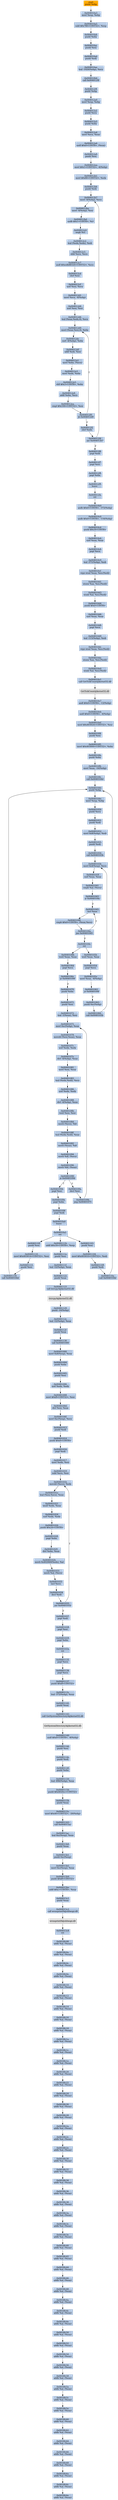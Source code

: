 digraph G {
node[shape=rectangle,style=filled,fillcolor=lightsteelblue,color=lightsteelblue]
bgcolor="transparent"
a0x004010a2pushl_ebp[label="start\npushl %ebp",fillcolor="orange",color="lightgrey"];
a0x004010a3movl_esp_ebp[label="0x004010a3\nmovl %esp, %ebp"];
a0x004010a5subl_0x780UINT32_esp[label="0x004010a5\nsubl $0x780<UINT32>, %esp"];
a0x004010abpushl_ebx[label="0x004010ab\npushl %ebx"];
a0x004010acpushl_esi[label="0x004010ac\npushl %esi"];
a0x004010adpushl_edi[label="0x004010ad\npushl %edi"];
a0x004010aeleal__1920ebp__ecx[label="0x004010ae\nleal -1920(%ebp), %ecx"];
a0x004010b4call_0x0040129f[label="0x004010b4\ncall 0x0040129f"];
a0x0040129fpushl_ebp[label="0x0040129f\npushl %ebp"];
a0x004012a0movl_esp_ebp[label="0x004012a0\nmovl %esp, %ebp"];
a0x004012a2pushl_ecx[label="0x004012a2\npushl %ecx"];
a0x004012a3pushl_ebx[label="0x004012a3\npushl %ebx"];
a0x004012a4movl_ecx_eax[label="0x004012a4\nmovl %ecx, %eax"];
a0x004012a6andl_0x0UINT8_eax_[label="0x004012a6\nandl $0x0<UINT8>, (%eax)"];
a0x004012a9pushl_esi[label="0x004012a9\npushl %esi"];
a0x004012aamovl_0x1UINT32__4ebp_[label="0x004012aa\nmovl $0x1<UINT32>, -4(%ebp)"];
a0x004012b1movl_0x80UINT32_edx[label="0x004012b1\nmovl $0x80<UINT32>, %edx"];
a0x004012b6pushl_edi[label="0x004012b6\npushl %edi"];
a0x004012b7movl__4ebp__ecx[label="0x004012b7\nmovl -4(%ebp), %ecx"];
a0x004012bamovl__4ebp__esi[label="0x004012ba\nmovl -4(%ebp), %esi"];
a0x004012bdandb_0x1UINT8_cl[label="0x004012bd\nandb $0x1<UINT8>, %cl"];
a0x004012c0negb_cl[label="0x004012c0\nnegb %cl"];
a0x004012c2leal_edxedx__edi[label="0x004012c2\nleal (%edx,%edx), %edi"];
a0x004012c5sbbl_ecx_ecx[label="0x004012c5\nsbbl %ecx, %ecx"];
a0x004012c7andl_0xedb88320UINT32_ecx[label="0x004012c7\nandl $0xedb88320<UINT32>, %ecx"];
a0x004012cdshrl_esi[label="0x004012cd\nshrl %esi"];
a0x004012cfxorl_esi_ecx[label="0x004012cf\nxorl %esi, %ecx"];
a0x004012d1movl_ecx__4ebp_[label="0x004012d1\nmovl %ecx, -4(%ebp)"];
a0x004012d4xorl_esi_esi[label="0x004012d4\nxorl %esi, %esi"];
a0x004012d6leal_eaxedx4__ecx[label="0x004012d6\nleal (%eax,%edx,4), %ecx"];
a0x004012d9movl_eaxesi4__ebx[label="0x004012d9\nmovl (%eax,%esi,4), %ebx"];
a0x004012dcxorl__4ebp__ebx[label="0x004012dc\nxorl -4(%ebp), %ebx"];
a0x004012dfaddl_edi_esi[label="0x004012df\naddl %edi, %esi"];
a0x004012e1movl_ebx_ecx_[label="0x004012e1\nmovl %ebx, (%ecx)"];
a0x004012e3movl_edx_ebx[label="0x004012e3\nmovl %edx, %ebx"];
a0x004012e5shll_0x3UINT8_ebx[label="0x004012e5\nshll $0x3<UINT8>, %ebx"];
a0x004012e8addl_ebx_ecx[label="0x004012e8\naddl %ebx, %ecx"];
a0x004012eacmpl_0x100UINT32_esi[label="0x004012ea\ncmpl $0x100<UINT32>, %esi"];
a0x004012f0jb_0x004012d9[label="0x004012f0\njb 0x004012d9"];
a0x004012f2shrl_edx[label="0x004012f2\nshrl %edx"];
a0x004012f4jne_0x004012b7[label="0x004012f4\njne 0x004012b7"];
a0x004012f6popl_edi[label="0x004012f6\npopl %edi"];
a0x004012f7popl_esi[label="0x004012f7\npopl %esi"];
a0x004012f8popl_ebx[label="0x004012f8\npopl %ebx"];
a0x004012f9leave_[label="0x004012f9\nleave "];
a0x004012faret[label="0x004012fa\nret"];
a0x004010b9andb_0x0UINT8__372ebp_[label="0x004010b9\nandb $0x0<UINT8>, -372(%ebp)"];
a0x004010c0andb_0x0UINT8__116ebp_[label="0x004010c0\nandb $0x0<UINT8>, -116(%ebp)"];
a0x004010c4pushl_0x3fUINT8[label="0x004010c4\npushl $0x3f<UINT8>"];
a0x004010c6xorl_eax_eax[label="0x004010c6\nxorl %eax, %eax"];
a0x004010c8popl_ecx[label="0x004010c8\npopl %ecx"];
a0x004010c9leal__371ebp__edi[label="0x004010c9\nleal -371(%ebp), %edi"];
a0x004010cfrepz_stosl_eax_es_edi_[label="0x004010cf\nrepz stosl %eax, %es:(%edi)"];
a0x004010d1stosw_ax_es_edi_[label="0x004010d1\nstosw %ax, %es:(%edi)"];
a0x004010d3stosb_al_es_edi_[label="0x004010d3\nstosb %al, %es:(%edi)"];
a0x004010d4pushl_0xfUINT8[label="0x004010d4\npushl $0xf<UINT8>"];
a0x004010d6xorl_eax_eax[label="0x004010d6\nxorl %eax, %eax"];
a0x004010d8popl_ecx[label="0x004010d8\npopl %ecx"];
a0x004010d9leal__115ebp__edi[label="0x004010d9\nleal -115(%ebp), %edi"];
a0x004010dcrepz_stosl_eax_es_edi_[label="0x004010dc\nrepz stosl %eax, %es:(%edi)"];
a0x004010destosw_ax_es_edi_[label="0x004010de\nstosw %ax, %es:(%edi)"];
a0x004010e0stosb_al_es_edi_[label="0x004010e0\nstosb %al, %es:(%edi)"];
a0x004010e1call_GetTickCount_kernel32_dll[label="0x004010e1\ncall GetTickCount@kernel32.dll"];
GetTickCount_kernel32_dll[label="GetTickCount@kernel32.dll",fillcolor="lightgrey",color="lightgrey"];
a0x004010e7andl_0x0UINT8__12ebp_[label="0x004010e7\nandl $0x0<UINT8>, -12(%ebp)"];
a0x004010ebandl_0x0UINT8__4ebp_[label="0x004010eb\nandl $0x0<UINT8>, -4(%ebp)"];
a0x004010efmovl_0x403024UINT32_esi[label="0x004010ef\nmovl $0x403024<UINT32>, %esi"];
a0x004010f4pushl_esi[label="0x004010f4\npushl %esi"];
a0x004010f5movl_0x403000UINT32_ebx[label="0x004010f5\nmovl $0x403000<UINT32>, %ebx"];
a0x004010fapushl_ebx[label="0x004010fa\npushl %ebx"];
a0x004010fbmovl_eax__16ebp_[label="0x004010fb\nmovl %eax, -16(%ebp)"];
a0x004010fecall_0x0040104d[label="0x004010fe\ncall 0x0040104d"];
a0x0040104dpushl_ebp[label="0x0040104d\npushl %ebp"];
a0x0040104emovl_esp_ebp[label="0x0040104e\nmovl %esp, %ebp"];
a0x00401050pushl_ecx[label="0x00401050\npushl %ecx"];
a0x00401051pushl_edi[label="0x00401051\npushl %edi"];
a0x00401052movl_0x8ebp__edi[label="0x00401052\nmovl 0x8(%ebp), %edi"];
a0x00401055pushl_edi[label="0x00401055\npushl %edi"];
a0x00401056call_0x0040103b[label="0x00401056\ncall 0x0040103b"];
a0x0040103bmovl_0x4esp__ecx[label="0x0040103b\nmovl 0x4(%esp), %ecx"];
a0x0040103fxorl_eax_eax[label="0x0040103f\nxorl %eax, %eax"];
a0x00401041cmpb_al_ecx_[label="0x00401041\ncmpb %al, (%ecx)"];
a0x00401043je_0x0040104c[label="0x00401043\nje 0x0040104c"];
a0x00401045incl_eax[label="0x00401045\nincl %eax"];
a0x00401046cmpb_0x0UINT8_eaxecx_[label="0x00401046\ncmpb $0x0<UINT8>, (%eax,%ecx)"];
a0x0040104ajne_0x00401045[label="0x0040104a\njne 0x00401045"];
a0x0040104cret[label="0x0040104c\nret"];
a0x0040105btestl_eax_eax[label="0x0040105b\ntestl %eax, %eax"];
a0x0040105dpopl_ecx[label="0x0040105d\npopl %ecx"];
a0x0040105emovl_eax__4ebp_[label="0x0040105e\nmovl %eax, -4(%ebp)"];
a0x00401061je_0x0040109f[label="0x00401061\nje 0x0040109f"];
a0x00401063pushl_0xcebp_[label="0x00401063\npushl 0xc(%ebp)"];
a0x00401066call_0x0040103b[label="0x00401066\ncall 0x0040103b"];
a0x0040106btestl_eax_eax[label="0x0040106b\ntestl %eax, %eax"];
a0x0040106dpopl_ecx[label="0x0040106d\npopl %ecx"];
a0x0040106eje_0x0040109f[label="0x0040106e\nje 0x0040109f"];
a0x00401070pushl_ebx[label="0x00401070\npushl %ebx"];
a0x00401071pushl_esi[label="0x00401071\npushl %esi"];
a0x00401072leal__1eax__esi[label="0x00401072\nleal -1(%eax), %esi"];
a0x00401075movl_0xcebp__eax[label="0x00401075\nmovl 0xc(%ebp), %eax"];
a0x00401078movsbl_esieax__eax[label="0x00401078\nmovsbl (%esi,%eax), %eax"];
a0x0040107cxorl_edx_edx[label="0x0040107c\nxorl %edx, %edx"];
a0x0040107edivl__4ebp__eax[label="0x0040107e\ndivl -4(%ebp), %eax"];
a0x00401081movl_esi_eax[label="0x00401081\nmovl %esi, %eax"];
a0x00401083leal_edxedi__ecx[label="0x00401083\nleal (%edx,%edi), %ecx"];
a0x00401086xorl_edx_edx[label="0x00401086\nxorl %edx, %edx"];
a0x00401088divl__4ebp__eax[label="0x00401088\ndivl -4(%ebp), %eax"];
a0x0040108btestl_esi_esi[label="0x0040108b\ntestl %esi, %esi"];
a0x0040108dmovb_ecx__bl[label="0x0040108d\nmovb (%ecx), %bl"];
a0x0040108fleal_edxedi__eax[label="0x0040108f\nleal (%edx,%edi), %eax"];
a0x00401092movb_eax__dl[label="0x00401092\nmovb (%eax), %dl"];
a0x00401094movb_dl_ecx_[label="0x00401094\nmovb %dl, (%ecx)"];
a0x00401096movb_bl_eax_[label="0x00401096\nmovb %bl, (%eax)"];
a0x00401098je_0x0040109d[label="0x00401098\nje 0x0040109d"];
a0x0040109adecl_esi[label="0x0040109a\ndecl %esi"];
a0x0040109bjmp_0x00401075[label="0x0040109b\njmp 0x00401075"];
a0x0040109dpopl_esi[label="0x0040109d\npopl %esi"];
a0x0040109epopl_ebx[label="0x0040109e\npopl %ebx"];
a0x0040109fpopl_edi[label="0x0040109f\npopl %edi"];
a0x004010a0leave_[label="0x004010a0\nleave "];
a0x004010a1ret[label="0x004010a1\nret"];
a0x00401103pushl_esi[label="0x00401103\npushl %esi"];
a0x00401104movl_0x403010UINT32_edi[label="0x00401104\nmovl $0x403010<UINT32>, %edi"];
a0x00401109pushl_edi[label="0x00401109\npushl %edi"];
a0x0040110acall_0x0040104d[label="0x0040110a\ncall 0x0040104d"];
a0x0040110fpushl_esi[label="0x0040110f\npushl %esi"];
a0x00401110movl_0x403014UINT32_esi[label="0x00401110\nmovl $0x403014<UINT32>, %esi"];
a0x00401115pushl_esi[label="0x00401115\npushl %esi"];
a0x00401116call_0x0040104d[label="0x00401116\ncall 0x0040104d"];
a0x0040111baddl_0x18UINT8_esp[label="0x0040111b\naddl $0x18<UINT8>, %esp"];
a0x0040111epushl_esi[label="0x0040111e\npushl %esi"];
a0x0040111fleal__52ebp__eax[label="0x0040111f\nleal -52(%ebp), %eax"];
a0x00401122pushl_eax[label="0x00401122\npushl %eax"];
a0x00401123call_lstrcpyA_kernel32_dll[label="0x00401123\ncall lstrcpyA@kernel32.dll"];
lstrcpyA_kernel32_dll[label="lstrcpyA@kernel32.dll",fillcolor="lightgrey",color="lightgrey"];
a0x00401129pushl__16ebp_[label="0x00401129\npushl -16(%ebp)"];
a0x0040112cleal__52ebp__eax[label="0x0040112c\nleal -52(%ebp), %eax"];
a0x0040112fpushl_eax[label="0x0040112f\npushl %eax"];
a0x00401130call_0x00401000[label="0x00401130\ncall 0x00401000"];
a0x00401000movl_0x8esp__eax[label="0x00401000\nmovl 0x8(%esp), %eax"];
a0x00401004pushl_ebx[label="0x00401004\npushl %ebx"];
a0x00401005pushl_esi[label="0x00401005\npushl %esi"];
a0x00401006xorl_edx_edx[label="0x00401006\nxorl %edx, %edx"];
a0x00401008movl_0xffUINT32_esi[label="0x00401008\nmovl $0xff<UINT32>, %esi"];
a0x0040100ddivl_esi_eax[label="0x0040100d\ndivl %esi, %eax"];
a0x0040100fmovl_0xcesp__ecx[label="0x0040100f\nmovl 0xc(%esp), %ecx"];
a0x00401013pushl_edi[label="0x00401013\npushl %edi"];
a0x00401014pushl_0x8UINT8[label="0x00401014\npushl $0x8<UINT8>"];
a0x00401016popl_edi[label="0x00401016\npopl %edi"];
a0x00401017movl_edx_esi[label="0x00401017\nmovl %edx, %esi"];
a0x00401019subl_ecx_esi[label="0x00401019\nsubl %ecx, %esi"];
a0x0040101bmovsbl_ecx__edx[label="0x0040101b\nmovsbl (%ecx), %edx"];
a0x0040101eleal_esiecx__eax[label="0x0040101e\nleal (%esi,%ecx), %eax"];
a0x00401021imull_edx_eax[label="0x00401021\nimull %edx, %eax"];
a0x00401024xorl_edx_edx[label="0x00401024\nxorl %edx, %edx"];
a0x00401026pushl_0x24UINT8[label="0x00401026\npushl $0x24<UINT8>"];
a0x00401028popl_ebx[label="0x00401028\npopl %ebx"];
a0x00401029divl_ebx_eax[label="0x00401029\ndivl %ebx, %eax"];
a0x0040102bmovb_0x402060edx__al[label="0x0040102b\nmovb 0x402060(%edx), %al"];
a0x00401031movb_al_ecx_[label="0x00401031\nmovb %al, (%ecx)"];
a0x00401033incl_ecx[label="0x00401033\nincl %ecx"];
a0x00401034decl_edi[label="0x00401034\ndecl %edi"];
a0x00401035jne_0x0040101b[label="0x00401035\njne 0x0040101b"];
a0x00401037popl_edi[label="0x00401037\npopl %edi"];
a0x00401038popl_esi[label="0x00401038\npopl %esi"];
a0x00401039popl_ebx[label="0x00401039\npopl %ebx"];
a0x0040103aret[label="0x0040103a\nret"];
a0x00401135popl_ecx[label="0x00401135\npopl %ecx"];
a0x00401136popl_ecx[label="0x00401136\npopl %ecx"];
a0x00401137pushl_0xffUINT32[label="0x00401137\npushl $0xff<UINT32>"];
a0x0040113cleal__372ebp__eax[label="0x0040113c\nleal -372(%ebp), %eax"];
a0x00401142pushl_eax[label="0x00401142\npushl %eax"];
a0x00401143call_GetSystemDirectoryA_kernel32_dll[label="0x00401143\ncall GetSystemDirectoryA@kernel32.dll"];
GetSystemDirectoryA_kernel32_dll[label="GetSystemDirectoryA@kernel32.dll",fillcolor="lightgrey",color="lightgrey"];
a0x00401149andl_0x0UINT8__8ebp_[label="0x00401149\nandl $0x0<UINT8>, -8(%ebp)"];
a0x0040114dpushl_esi[label="0x0040114d\npushl %esi"];
a0x0040114epushl_edi[label="0x0040114e\npushl %edi"];
a0x0040114fpushl_ebx[label="0x0040114f\npushl %ebx"];
a0x00401150leal__896ebp__eax[label="0x00401150\nleal -896(%ebp), %eax"];
a0x00401156pushl_0x4020ccUINT32[label="0x00401156\npushl $0x4020cc<UINT32>"];
a0x0040115bpushl_eax[label="0x0040115b\npushl %eax"];
a0x0040115cmovl_0x40UINT32__20ebp_[label="0x0040115c\nmovl $0x40<UINT32>, -20(%ebp)"];
a0x00401163call_0x004015ac[label="0x00401163\ncall 0x004015ac"];
a0x004015acleal_0xcesp__eax[label="0x004015ac\nleal 0xc(%esp), %eax"];
a0x004015b0pushl_eax[label="0x004015b0\npushl %eax"];
a0x004015b1pushl_0xcesp_[label="0x004015b1\npushl 0xc(%esp)"];
a0x004015b5movl_0xcesp__eax[label="0x004015b5\nmovl 0xc(%esp), %eax"];
a0x004015b9pushl_0xffUINT32[label="0x004015b9\npushl $0xff<UINT32>"];
a0x004015beaddl_0xcUINT8_eax[label="0x004015be\naddl $0xc<UINT8>, %eax"];
a0x004015c1pushl_eax[label="0x004015c1\npushl %eax"];
a0x004015c2call_wvnsprintfA_shlwapi_dll[label="0x004015c2\ncall wvnsprintfA@shlwapi.dll"];
wvnsprintfA_shlwapi_dll[label="wvnsprintfA@shlwapi.dll",fillcolor="lightgrey",color="lightgrey"];
a0x004015c8ret[label="0x004015c8\nret"];
a0x0018fc08addb_al_eax_[label="0x0018fc08\naddb %al, (%eax)"];
a0x0018fc0aaddb_al_eax_[label="0x0018fc0a\naddb %al, (%eax)"];
a0x0018fc0caddb_al_eax_[label="0x0018fc0c\naddb %al, (%eax)"];
a0x0018fc0eaddb_al_eax_[label="0x0018fc0e\naddb %al, (%eax)"];
a0x0018fc10addb_al_eax_[label="0x0018fc10\naddb %al, (%eax)"];
a0x0018fc12addb_al_eax_[label="0x0018fc12\naddb %al, (%eax)"];
a0x0018fc14addb_al_eax_[label="0x0018fc14\naddb %al, (%eax)"];
a0x0018fc16addb_al_eax_[label="0x0018fc16\naddb %al, (%eax)"];
a0x0018fc18addb_al_eax_[label="0x0018fc18\naddb %al, (%eax)"];
a0x0018fc1aaddb_al_eax_[label="0x0018fc1a\naddb %al, (%eax)"];
a0x0018fc1caddb_al_eax_[label="0x0018fc1c\naddb %al, (%eax)"];
a0x0018fc1eaddb_al_eax_[label="0x0018fc1e\naddb %al, (%eax)"];
a0x0018fc20addb_al_eax_[label="0x0018fc20\naddb %al, (%eax)"];
a0x0018fc22addb_al_eax_[label="0x0018fc22\naddb %al, (%eax)"];
a0x0018fc24addb_al_eax_[label="0x0018fc24\naddb %al, (%eax)"];
a0x0018fc26addb_al_eax_[label="0x0018fc26\naddb %al, (%eax)"];
a0x0018fc28addb_al_eax_[label="0x0018fc28\naddb %al, (%eax)"];
a0x0018fc2aaddb_al_eax_[label="0x0018fc2a\naddb %al, (%eax)"];
a0x0018fc2caddb_al_eax_[label="0x0018fc2c\naddb %al, (%eax)"];
a0x0018fc2eaddb_al_eax_[label="0x0018fc2e\naddb %al, (%eax)"];
a0x0018fc30addb_al_eax_[label="0x0018fc30\naddb %al, (%eax)"];
a0x0018fc32addb_al_eax_[label="0x0018fc32\naddb %al, (%eax)"];
a0x0018fc34addb_al_eax_[label="0x0018fc34\naddb %al, (%eax)"];
a0x0018fc36addb_al_eax_[label="0x0018fc36\naddb %al, (%eax)"];
a0x0018fc38addb_al_eax_[label="0x0018fc38\naddb %al, (%eax)"];
a0x0018fc3aaddb_al_eax_[label="0x0018fc3a\naddb %al, (%eax)"];
a0x0018fc3caddb_al_eax_[label="0x0018fc3c\naddb %al, (%eax)"];
a0x0018fc3eaddb_al_eax_[label="0x0018fc3e\naddb %al, (%eax)"];
a0x0018fc40addb_al_eax_[label="0x0018fc40\naddb %al, (%eax)"];
a0x0018fc42addb_al_eax_[label="0x0018fc42\naddb %al, (%eax)"];
a0x0018fc44addb_al_eax_[label="0x0018fc44\naddb %al, (%eax)"];
a0x0018fc46addb_al_eax_[label="0x0018fc46\naddb %al, (%eax)"];
a0x0018fc48addb_al_eax_[label="0x0018fc48\naddb %al, (%eax)"];
a0x0018fc4aaddb_al_eax_[label="0x0018fc4a\naddb %al, (%eax)"];
a0x0018fc4caddb_al_eax_[label="0x0018fc4c\naddb %al, (%eax)"];
a0x0018fc4eaddb_al_eax_[label="0x0018fc4e\naddb %al, (%eax)"];
a0x0018fc50addb_al_eax_[label="0x0018fc50\naddb %al, (%eax)"];
a0x0018fc52addb_al_eax_[label="0x0018fc52\naddb %al, (%eax)"];
a0x0018fc54addb_al_eax_[label="0x0018fc54\naddb %al, (%eax)"];
a0x0018fc56addb_al_eax_[label="0x0018fc56\naddb %al, (%eax)"];
a0x0018fc58addb_al_eax_[label="0x0018fc58\naddb %al, (%eax)"];
a0x0018fc5aaddb_al_eax_[label="0x0018fc5a\naddb %al, (%eax)"];
a0x0018fc5caddb_al_eax_[label="0x0018fc5c\naddb %al, (%eax)"];
a0x0018fc5eaddb_al_eax_[label="0x0018fc5e\naddb %al, (%eax)"];
a0x0018fc60addb_al_eax_[label="0x0018fc60\naddb %al, (%eax)"];
a0x0018fc62addb_al_eax_[label="0x0018fc62\naddb %al, (%eax)"];
a0x0018fc64addb_al_eax_[label="0x0018fc64\naddb %al, (%eax)"];
a0x0018fc66addb_al_eax_[label="0x0018fc66\naddb %al, (%eax)"];
a0x0018fc68addb_al_eax_[label="0x0018fc68\naddb %al, (%eax)"];
a0x0018fc6aaddb_al_eax_[label="0x0018fc6a\naddb %al, (%eax)"];
a0x0018fc6caddb_al_eax_[label="0x0018fc6c\naddb %al, (%eax)"];
a0x0018fc6eaddb_al_eax_[label="0x0018fc6e\naddb %al, (%eax)"];
a0x004010a2pushl_ebp -> a0x004010a3movl_esp_ebp [color="#000000"];
a0x004010a3movl_esp_ebp -> a0x004010a5subl_0x780UINT32_esp [color="#000000"];
a0x004010a5subl_0x780UINT32_esp -> a0x004010abpushl_ebx [color="#000000"];
a0x004010abpushl_ebx -> a0x004010acpushl_esi [color="#000000"];
a0x004010acpushl_esi -> a0x004010adpushl_edi [color="#000000"];
a0x004010adpushl_edi -> a0x004010aeleal__1920ebp__ecx [color="#000000"];
a0x004010aeleal__1920ebp__ecx -> a0x004010b4call_0x0040129f [color="#000000"];
a0x004010b4call_0x0040129f -> a0x0040129fpushl_ebp [color="#000000"];
a0x0040129fpushl_ebp -> a0x004012a0movl_esp_ebp [color="#000000"];
a0x004012a0movl_esp_ebp -> a0x004012a2pushl_ecx [color="#000000"];
a0x004012a2pushl_ecx -> a0x004012a3pushl_ebx [color="#000000"];
a0x004012a3pushl_ebx -> a0x004012a4movl_ecx_eax [color="#000000"];
a0x004012a4movl_ecx_eax -> a0x004012a6andl_0x0UINT8_eax_ [color="#000000"];
a0x004012a6andl_0x0UINT8_eax_ -> a0x004012a9pushl_esi [color="#000000"];
a0x004012a9pushl_esi -> a0x004012aamovl_0x1UINT32__4ebp_ [color="#000000"];
a0x004012aamovl_0x1UINT32__4ebp_ -> a0x004012b1movl_0x80UINT32_edx [color="#000000"];
a0x004012b1movl_0x80UINT32_edx -> a0x004012b6pushl_edi [color="#000000"];
a0x004012b6pushl_edi -> a0x004012b7movl__4ebp__ecx [color="#000000"];
a0x004012b7movl__4ebp__ecx -> a0x004012bamovl__4ebp__esi [color="#000000"];
a0x004012bamovl__4ebp__esi -> a0x004012bdandb_0x1UINT8_cl [color="#000000"];
a0x004012bdandb_0x1UINT8_cl -> a0x004012c0negb_cl [color="#000000"];
a0x004012c0negb_cl -> a0x004012c2leal_edxedx__edi [color="#000000"];
a0x004012c2leal_edxedx__edi -> a0x004012c5sbbl_ecx_ecx [color="#000000"];
a0x004012c5sbbl_ecx_ecx -> a0x004012c7andl_0xedb88320UINT32_ecx [color="#000000"];
a0x004012c7andl_0xedb88320UINT32_ecx -> a0x004012cdshrl_esi [color="#000000"];
a0x004012cdshrl_esi -> a0x004012cfxorl_esi_ecx [color="#000000"];
a0x004012cfxorl_esi_ecx -> a0x004012d1movl_ecx__4ebp_ [color="#000000"];
a0x004012d1movl_ecx__4ebp_ -> a0x004012d4xorl_esi_esi [color="#000000"];
a0x004012d4xorl_esi_esi -> a0x004012d6leal_eaxedx4__ecx [color="#000000"];
a0x004012d6leal_eaxedx4__ecx -> a0x004012d9movl_eaxesi4__ebx [color="#000000"];
a0x004012d9movl_eaxesi4__ebx -> a0x004012dcxorl__4ebp__ebx [color="#000000"];
a0x004012dcxorl__4ebp__ebx -> a0x004012dfaddl_edi_esi [color="#000000"];
a0x004012dfaddl_edi_esi -> a0x004012e1movl_ebx_ecx_ [color="#000000"];
a0x004012e1movl_ebx_ecx_ -> a0x004012e3movl_edx_ebx [color="#000000"];
a0x004012e3movl_edx_ebx -> a0x004012e5shll_0x3UINT8_ebx [color="#000000"];
a0x004012e5shll_0x3UINT8_ebx -> a0x004012e8addl_ebx_ecx [color="#000000"];
a0x004012e8addl_ebx_ecx -> a0x004012eacmpl_0x100UINT32_esi [color="#000000"];
a0x004012eacmpl_0x100UINT32_esi -> a0x004012f0jb_0x004012d9 [color="#000000"];
a0x004012f0jb_0x004012d9 -> a0x004012f2shrl_edx [color="#000000",label="F"];
a0x004012f2shrl_edx -> a0x004012f4jne_0x004012b7 [color="#000000"];
a0x004012f4jne_0x004012b7 -> a0x004012b7movl__4ebp__ecx [color="#000000",label="T"];
a0x004012f0jb_0x004012d9 -> a0x004012d9movl_eaxesi4__ebx [color="#000000",label="T"];
a0x004012f4jne_0x004012b7 -> a0x004012f6popl_edi [color="#000000",label="F"];
a0x004012f6popl_edi -> a0x004012f7popl_esi [color="#000000"];
a0x004012f7popl_esi -> a0x004012f8popl_ebx [color="#000000"];
a0x004012f8popl_ebx -> a0x004012f9leave_ [color="#000000"];
a0x004012f9leave_ -> a0x004012faret [color="#000000"];
a0x004012faret -> a0x004010b9andb_0x0UINT8__372ebp_ [color="#000000"];
a0x004010b9andb_0x0UINT8__372ebp_ -> a0x004010c0andb_0x0UINT8__116ebp_ [color="#000000"];
a0x004010c0andb_0x0UINT8__116ebp_ -> a0x004010c4pushl_0x3fUINT8 [color="#000000"];
a0x004010c4pushl_0x3fUINT8 -> a0x004010c6xorl_eax_eax [color="#000000"];
a0x004010c6xorl_eax_eax -> a0x004010c8popl_ecx [color="#000000"];
a0x004010c8popl_ecx -> a0x004010c9leal__371ebp__edi [color="#000000"];
a0x004010c9leal__371ebp__edi -> a0x004010cfrepz_stosl_eax_es_edi_ [color="#000000"];
a0x004010cfrepz_stosl_eax_es_edi_ -> a0x004010d1stosw_ax_es_edi_ [color="#000000"];
a0x004010d1stosw_ax_es_edi_ -> a0x004010d3stosb_al_es_edi_ [color="#000000"];
a0x004010d3stosb_al_es_edi_ -> a0x004010d4pushl_0xfUINT8 [color="#000000"];
a0x004010d4pushl_0xfUINT8 -> a0x004010d6xorl_eax_eax [color="#000000"];
a0x004010d6xorl_eax_eax -> a0x004010d8popl_ecx [color="#000000"];
a0x004010d8popl_ecx -> a0x004010d9leal__115ebp__edi [color="#000000"];
a0x004010d9leal__115ebp__edi -> a0x004010dcrepz_stosl_eax_es_edi_ [color="#000000"];
a0x004010dcrepz_stosl_eax_es_edi_ -> a0x004010destosw_ax_es_edi_ [color="#000000"];
a0x004010destosw_ax_es_edi_ -> a0x004010e0stosb_al_es_edi_ [color="#000000"];
a0x004010e0stosb_al_es_edi_ -> a0x004010e1call_GetTickCount_kernel32_dll [color="#000000"];
a0x004010e1call_GetTickCount_kernel32_dll -> GetTickCount_kernel32_dll [color="#000000"];
GetTickCount_kernel32_dll -> a0x004010e7andl_0x0UINT8__12ebp_ [color="#000000"];
a0x004010e7andl_0x0UINT8__12ebp_ -> a0x004010ebandl_0x0UINT8__4ebp_ [color="#000000"];
a0x004010ebandl_0x0UINT8__4ebp_ -> a0x004010efmovl_0x403024UINT32_esi [color="#000000"];
a0x004010efmovl_0x403024UINT32_esi -> a0x004010f4pushl_esi [color="#000000"];
a0x004010f4pushl_esi -> a0x004010f5movl_0x403000UINT32_ebx [color="#000000"];
a0x004010f5movl_0x403000UINT32_ebx -> a0x004010fapushl_ebx [color="#000000"];
a0x004010fapushl_ebx -> a0x004010fbmovl_eax__16ebp_ [color="#000000"];
a0x004010fbmovl_eax__16ebp_ -> a0x004010fecall_0x0040104d [color="#000000"];
a0x004010fecall_0x0040104d -> a0x0040104dpushl_ebp [color="#000000"];
a0x0040104dpushl_ebp -> a0x0040104emovl_esp_ebp [color="#000000"];
a0x0040104emovl_esp_ebp -> a0x00401050pushl_ecx [color="#000000"];
a0x00401050pushl_ecx -> a0x00401051pushl_edi [color="#000000"];
a0x00401051pushl_edi -> a0x00401052movl_0x8ebp__edi [color="#000000"];
a0x00401052movl_0x8ebp__edi -> a0x00401055pushl_edi [color="#000000"];
a0x00401055pushl_edi -> a0x00401056call_0x0040103b [color="#000000"];
a0x00401056call_0x0040103b -> a0x0040103bmovl_0x4esp__ecx [color="#000000"];
a0x0040103bmovl_0x4esp__ecx -> a0x0040103fxorl_eax_eax [color="#000000"];
a0x0040103fxorl_eax_eax -> a0x00401041cmpb_al_ecx_ [color="#000000"];
a0x00401041cmpb_al_ecx_ -> a0x00401043je_0x0040104c [color="#000000"];
a0x00401043je_0x0040104c -> a0x00401045incl_eax [color="#000000",label="F"];
a0x00401045incl_eax -> a0x00401046cmpb_0x0UINT8_eaxecx_ [color="#000000"];
a0x00401046cmpb_0x0UINT8_eaxecx_ -> a0x0040104ajne_0x00401045 [color="#000000"];
a0x0040104ajne_0x00401045 -> a0x00401045incl_eax [color="#000000",label="T"];
a0x0040104ajne_0x00401045 -> a0x0040104cret [color="#000000",label="F"];
a0x0040104cret -> a0x0040105btestl_eax_eax [color="#000000"];
a0x0040105btestl_eax_eax -> a0x0040105dpopl_ecx [color="#000000"];
a0x0040105dpopl_ecx -> a0x0040105emovl_eax__4ebp_ [color="#000000"];
a0x0040105emovl_eax__4ebp_ -> a0x00401061je_0x0040109f [color="#000000"];
a0x00401061je_0x0040109f -> a0x00401063pushl_0xcebp_ [color="#000000",label="F"];
a0x00401063pushl_0xcebp_ -> a0x00401066call_0x0040103b [color="#000000"];
a0x00401066call_0x0040103b -> a0x0040103bmovl_0x4esp__ecx [color="#000000"];
a0x0040104cret -> a0x0040106btestl_eax_eax [color="#000000"];
a0x0040106btestl_eax_eax -> a0x0040106dpopl_ecx [color="#000000"];
a0x0040106dpopl_ecx -> a0x0040106eje_0x0040109f [color="#000000"];
a0x0040106eje_0x0040109f -> a0x00401070pushl_ebx [color="#000000",label="F"];
a0x00401070pushl_ebx -> a0x00401071pushl_esi [color="#000000"];
a0x00401071pushl_esi -> a0x00401072leal__1eax__esi [color="#000000"];
a0x00401072leal__1eax__esi -> a0x00401075movl_0xcebp__eax [color="#000000"];
a0x00401075movl_0xcebp__eax -> a0x00401078movsbl_esieax__eax [color="#000000"];
a0x00401078movsbl_esieax__eax -> a0x0040107cxorl_edx_edx [color="#000000"];
a0x0040107cxorl_edx_edx -> a0x0040107edivl__4ebp__eax [color="#000000"];
a0x0040107edivl__4ebp__eax -> a0x00401081movl_esi_eax [color="#000000"];
a0x00401081movl_esi_eax -> a0x00401083leal_edxedi__ecx [color="#000000"];
a0x00401083leal_edxedi__ecx -> a0x00401086xorl_edx_edx [color="#000000"];
a0x00401086xorl_edx_edx -> a0x00401088divl__4ebp__eax [color="#000000"];
a0x00401088divl__4ebp__eax -> a0x0040108btestl_esi_esi [color="#000000"];
a0x0040108btestl_esi_esi -> a0x0040108dmovb_ecx__bl [color="#000000"];
a0x0040108dmovb_ecx__bl -> a0x0040108fleal_edxedi__eax [color="#000000"];
a0x0040108fleal_edxedi__eax -> a0x00401092movb_eax__dl [color="#000000"];
a0x00401092movb_eax__dl -> a0x00401094movb_dl_ecx_ [color="#000000"];
a0x00401094movb_dl_ecx_ -> a0x00401096movb_bl_eax_ [color="#000000"];
a0x00401096movb_bl_eax_ -> a0x00401098je_0x0040109d [color="#000000"];
a0x00401098je_0x0040109d -> a0x0040109adecl_esi [color="#000000",label="F"];
a0x0040109adecl_esi -> a0x0040109bjmp_0x00401075 [color="#000000"];
a0x0040109bjmp_0x00401075 -> a0x00401075movl_0xcebp__eax [color="#000000"];
a0x00401098je_0x0040109d -> a0x0040109dpopl_esi [color="#000000",label="T"];
a0x0040109dpopl_esi -> a0x0040109epopl_ebx [color="#000000"];
a0x0040109epopl_ebx -> a0x0040109fpopl_edi [color="#000000"];
a0x0040109fpopl_edi -> a0x004010a0leave_ [color="#000000"];
a0x004010a0leave_ -> a0x004010a1ret [color="#000000"];
a0x004010a1ret -> a0x00401103pushl_esi [color="#000000"];
a0x00401103pushl_esi -> a0x00401104movl_0x403010UINT32_edi [color="#000000"];
a0x00401104movl_0x403010UINT32_edi -> a0x00401109pushl_edi [color="#000000"];
a0x00401109pushl_edi -> a0x0040110acall_0x0040104d [color="#000000"];
a0x0040110acall_0x0040104d -> a0x0040104dpushl_ebp [color="#000000"];
a0x004010a1ret -> a0x0040110fpushl_esi [color="#000000"];
a0x0040110fpushl_esi -> a0x00401110movl_0x403014UINT32_esi [color="#000000"];
a0x00401110movl_0x403014UINT32_esi -> a0x00401115pushl_esi [color="#000000"];
a0x00401115pushl_esi -> a0x00401116call_0x0040104d [color="#000000"];
a0x00401116call_0x0040104d -> a0x0040104dpushl_ebp [color="#000000"];
a0x004010a1ret -> a0x0040111baddl_0x18UINT8_esp [color="#000000"];
a0x0040111baddl_0x18UINT8_esp -> a0x0040111epushl_esi [color="#000000"];
a0x0040111epushl_esi -> a0x0040111fleal__52ebp__eax [color="#000000"];
a0x0040111fleal__52ebp__eax -> a0x00401122pushl_eax [color="#000000"];
a0x00401122pushl_eax -> a0x00401123call_lstrcpyA_kernel32_dll [color="#000000"];
a0x00401123call_lstrcpyA_kernel32_dll -> lstrcpyA_kernel32_dll [color="#000000"];
lstrcpyA_kernel32_dll -> a0x00401129pushl__16ebp_ [color="#000000"];
a0x00401129pushl__16ebp_ -> a0x0040112cleal__52ebp__eax [color="#000000"];
a0x0040112cleal__52ebp__eax -> a0x0040112fpushl_eax [color="#000000"];
a0x0040112fpushl_eax -> a0x00401130call_0x00401000 [color="#000000"];
a0x00401130call_0x00401000 -> a0x00401000movl_0x8esp__eax [color="#000000"];
a0x00401000movl_0x8esp__eax -> a0x00401004pushl_ebx [color="#000000"];
a0x00401004pushl_ebx -> a0x00401005pushl_esi [color="#000000"];
a0x00401005pushl_esi -> a0x00401006xorl_edx_edx [color="#000000"];
a0x00401006xorl_edx_edx -> a0x00401008movl_0xffUINT32_esi [color="#000000"];
a0x00401008movl_0xffUINT32_esi -> a0x0040100ddivl_esi_eax [color="#000000"];
a0x0040100ddivl_esi_eax -> a0x0040100fmovl_0xcesp__ecx [color="#000000"];
a0x0040100fmovl_0xcesp__ecx -> a0x00401013pushl_edi [color="#000000"];
a0x00401013pushl_edi -> a0x00401014pushl_0x8UINT8 [color="#000000"];
a0x00401014pushl_0x8UINT8 -> a0x00401016popl_edi [color="#000000"];
a0x00401016popl_edi -> a0x00401017movl_edx_esi [color="#000000"];
a0x00401017movl_edx_esi -> a0x00401019subl_ecx_esi [color="#000000"];
a0x00401019subl_ecx_esi -> a0x0040101bmovsbl_ecx__edx [color="#000000"];
a0x0040101bmovsbl_ecx__edx -> a0x0040101eleal_esiecx__eax [color="#000000"];
a0x0040101eleal_esiecx__eax -> a0x00401021imull_edx_eax [color="#000000"];
a0x00401021imull_edx_eax -> a0x00401024xorl_edx_edx [color="#000000"];
a0x00401024xorl_edx_edx -> a0x00401026pushl_0x24UINT8 [color="#000000"];
a0x00401026pushl_0x24UINT8 -> a0x00401028popl_ebx [color="#000000"];
a0x00401028popl_ebx -> a0x00401029divl_ebx_eax [color="#000000"];
a0x00401029divl_ebx_eax -> a0x0040102bmovb_0x402060edx__al [color="#000000"];
a0x0040102bmovb_0x402060edx__al -> a0x00401031movb_al_ecx_ [color="#000000"];
a0x00401031movb_al_ecx_ -> a0x00401033incl_ecx [color="#000000"];
a0x00401033incl_ecx -> a0x00401034decl_edi [color="#000000"];
a0x00401034decl_edi -> a0x00401035jne_0x0040101b [color="#000000"];
a0x00401035jne_0x0040101b -> a0x0040101bmovsbl_ecx__edx [color="#000000",label="T"];
a0x00401035jne_0x0040101b -> a0x00401037popl_edi [color="#000000",label="F"];
a0x00401037popl_edi -> a0x00401038popl_esi [color="#000000"];
a0x00401038popl_esi -> a0x00401039popl_ebx [color="#000000"];
a0x00401039popl_ebx -> a0x0040103aret [color="#000000"];
a0x0040103aret -> a0x00401135popl_ecx [color="#000000"];
a0x00401135popl_ecx -> a0x00401136popl_ecx [color="#000000"];
a0x00401136popl_ecx -> a0x00401137pushl_0xffUINT32 [color="#000000"];
a0x00401137pushl_0xffUINT32 -> a0x0040113cleal__372ebp__eax [color="#000000"];
a0x0040113cleal__372ebp__eax -> a0x00401142pushl_eax [color="#000000"];
a0x00401142pushl_eax -> a0x00401143call_GetSystemDirectoryA_kernel32_dll [color="#000000"];
a0x00401143call_GetSystemDirectoryA_kernel32_dll -> GetSystemDirectoryA_kernel32_dll [color="#000000"];
GetSystemDirectoryA_kernel32_dll -> a0x00401149andl_0x0UINT8__8ebp_ [color="#000000"];
a0x00401149andl_0x0UINT8__8ebp_ -> a0x0040114dpushl_esi [color="#000000"];
a0x0040114dpushl_esi -> a0x0040114epushl_edi [color="#000000"];
a0x0040114epushl_edi -> a0x0040114fpushl_ebx [color="#000000"];
a0x0040114fpushl_ebx -> a0x00401150leal__896ebp__eax [color="#000000"];
a0x00401150leal__896ebp__eax -> a0x00401156pushl_0x4020ccUINT32 [color="#000000"];
a0x00401156pushl_0x4020ccUINT32 -> a0x0040115bpushl_eax [color="#000000"];
a0x0040115bpushl_eax -> a0x0040115cmovl_0x40UINT32__20ebp_ [color="#000000"];
a0x0040115cmovl_0x40UINT32__20ebp_ -> a0x00401163call_0x004015ac [color="#000000"];
a0x00401163call_0x004015ac -> a0x004015acleal_0xcesp__eax [color="#000000"];
a0x004015acleal_0xcesp__eax -> a0x004015b0pushl_eax [color="#000000"];
a0x004015b0pushl_eax -> a0x004015b1pushl_0xcesp_ [color="#000000"];
a0x004015b1pushl_0xcesp_ -> a0x004015b5movl_0xcesp__eax [color="#000000"];
a0x004015b5movl_0xcesp__eax -> a0x004015b9pushl_0xffUINT32 [color="#000000"];
a0x004015b9pushl_0xffUINT32 -> a0x004015beaddl_0xcUINT8_eax [color="#000000"];
a0x004015beaddl_0xcUINT8_eax -> a0x004015c1pushl_eax [color="#000000"];
a0x004015c1pushl_eax -> a0x004015c2call_wvnsprintfA_shlwapi_dll [color="#000000"];
a0x004015c2call_wvnsprintfA_shlwapi_dll -> wvnsprintfA_shlwapi_dll [color="#000000"];
wvnsprintfA_shlwapi_dll -> a0x004015c8ret [color="#000000"];
a0x004015c8ret -> a0x0018fc08addb_al_eax_ [color="#000000"];
a0x0018fc08addb_al_eax_ -> a0x0018fc0aaddb_al_eax_ [color="#000000"];
a0x0018fc0aaddb_al_eax_ -> a0x0018fc0caddb_al_eax_ [color="#000000"];
a0x0018fc0caddb_al_eax_ -> a0x0018fc0eaddb_al_eax_ [color="#000000"];
a0x0018fc0eaddb_al_eax_ -> a0x0018fc10addb_al_eax_ [color="#000000"];
a0x0018fc10addb_al_eax_ -> a0x0018fc12addb_al_eax_ [color="#000000"];
a0x0018fc12addb_al_eax_ -> a0x0018fc14addb_al_eax_ [color="#000000"];
a0x0018fc14addb_al_eax_ -> a0x0018fc16addb_al_eax_ [color="#000000"];
a0x0018fc16addb_al_eax_ -> a0x0018fc18addb_al_eax_ [color="#000000"];
a0x0018fc18addb_al_eax_ -> a0x0018fc1aaddb_al_eax_ [color="#000000"];
a0x0018fc1aaddb_al_eax_ -> a0x0018fc1caddb_al_eax_ [color="#000000"];
a0x0018fc1caddb_al_eax_ -> a0x0018fc1eaddb_al_eax_ [color="#000000"];
a0x0018fc1eaddb_al_eax_ -> a0x0018fc20addb_al_eax_ [color="#000000"];
a0x0018fc20addb_al_eax_ -> a0x0018fc22addb_al_eax_ [color="#000000"];
a0x0018fc22addb_al_eax_ -> a0x0018fc24addb_al_eax_ [color="#000000"];
a0x0018fc24addb_al_eax_ -> a0x0018fc26addb_al_eax_ [color="#000000"];
a0x0018fc26addb_al_eax_ -> a0x0018fc28addb_al_eax_ [color="#000000"];
a0x0018fc28addb_al_eax_ -> a0x0018fc2aaddb_al_eax_ [color="#000000"];
a0x0018fc2aaddb_al_eax_ -> a0x0018fc2caddb_al_eax_ [color="#000000"];
a0x0018fc2caddb_al_eax_ -> a0x0018fc2eaddb_al_eax_ [color="#000000"];
a0x0018fc2eaddb_al_eax_ -> a0x0018fc30addb_al_eax_ [color="#000000"];
a0x0018fc30addb_al_eax_ -> a0x0018fc32addb_al_eax_ [color="#000000"];
a0x0018fc32addb_al_eax_ -> a0x0018fc34addb_al_eax_ [color="#000000"];
a0x0018fc34addb_al_eax_ -> a0x0018fc36addb_al_eax_ [color="#000000"];
a0x0018fc36addb_al_eax_ -> a0x0018fc38addb_al_eax_ [color="#000000"];
a0x0018fc38addb_al_eax_ -> a0x0018fc3aaddb_al_eax_ [color="#000000"];
a0x0018fc3aaddb_al_eax_ -> a0x0018fc3caddb_al_eax_ [color="#000000"];
a0x0018fc3caddb_al_eax_ -> a0x0018fc3eaddb_al_eax_ [color="#000000"];
a0x0018fc3eaddb_al_eax_ -> a0x0018fc40addb_al_eax_ [color="#000000"];
a0x0018fc40addb_al_eax_ -> a0x0018fc42addb_al_eax_ [color="#000000"];
a0x0018fc42addb_al_eax_ -> a0x0018fc44addb_al_eax_ [color="#000000"];
a0x0018fc44addb_al_eax_ -> a0x0018fc46addb_al_eax_ [color="#000000"];
a0x0018fc46addb_al_eax_ -> a0x0018fc48addb_al_eax_ [color="#000000"];
a0x0018fc48addb_al_eax_ -> a0x0018fc4aaddb_al_eax_ [color="#000000"];
a0x0018fc4aaddb_al_eax_ -> a0x0018fc4caddb_al_eax_ [color="#000000"];
a0x0018fc4caddb_al_eax_ -> a0x0018fc4eaddb_al_eax_ [color="#000000"];
a0x0018fc4eaddb_al_eax_ -> a0x0018fc50addb_al_eax_ [color="#000000"];
a0x0018fc50addb_al_eax_ -> a0x0018fc52addb_al_eax_ [color="#000000"];
a0x0018fc52addb_al_eax_ -> a0x0018fc54addb_al_eax_ [color="#000000"];
a0x0018fc54addb_al_eax_ -> a0x0018fc56addb_al_eax_ [color="#000000"];
a0x0018fc56addb_al_eax_ -> a0x0018fc58addb_al_eax_ [color="#000000"];
a0x0018fc58addb_al_eax_ -> a0x0018fc5aaddb_al_eax_ [color="#000000"];
a0x0018fc5aaddb_al_eax_ -> a0x0018fc5caddb_al_eax_ [color="#000000"];
a0x0018fc5caddb_al_eax_ -> a0x0018fc5eaddb_al_eax_ [color="#000000"];
a0x0018fc5eaddb_al_eax_ -> a0x0018fc60addb_al_eax_ [color="#000000"];
a0x0018fc60addb_al_eax_ -> a0x0018fc62addb_al_eax_ [color="#000000"];
a0x0018fc62addb_al_eax_ -> a0x0018fc64addb_al_eax_ [color="#000000"];
a0x0018fc64addb_al_eax_ -> a0x0018fc66addb_al_eax_ [color="#000000"];
a0x0018fc66addb_al_eax_ -> a0x0018fc68addb_al_eax_ [color="#000000"];
a0x0018fc68addb_al_eax_ -> a0x0018fc6aaddb_al_eax_ [color="#000000"];
a0x0018fc6aaddb_al_eax_ -> a0x0018fc6caddb_al_eax_ [color="#000000"];
a0x0018fc6caddb_al_eax_ -> a0x0018fc6eaddb_al_eax_ [color="#000000"];
}
